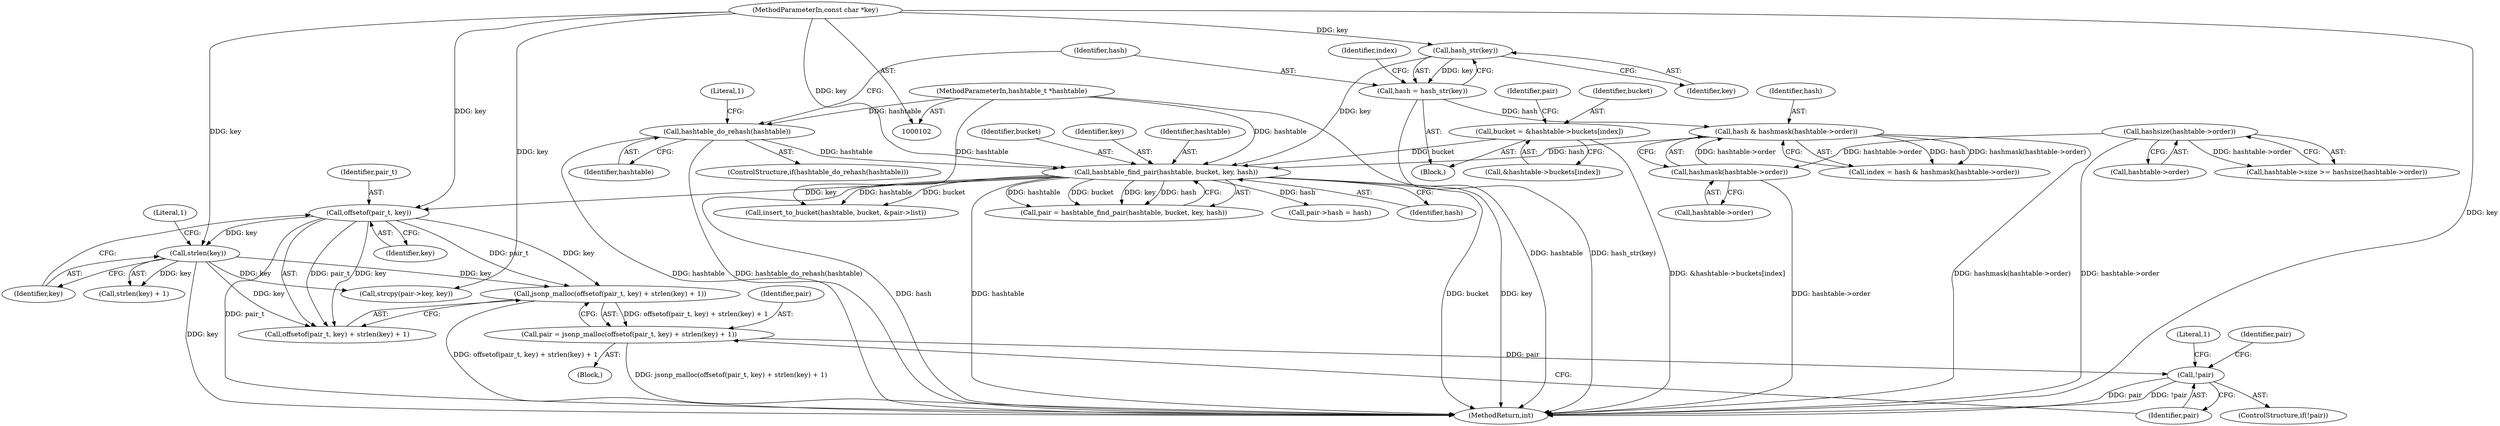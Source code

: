 digraph "0_jansson_8f80c2d83808150724d31793e6ade92749b1faa4_6@API" {
"1000170" [label="(Call,jsonp_malloc(offsetof(pair_t, key) + strlen(key) + 1))"];
"1000172" [label="(Call,offsetof(pair_t, key))"];
"1000149" [label="(Call,hashtable_find_pair(hashtable, bucket, key, hash))"];
"1000122" [label="(Call,hashtable_do_rehash(hashtable))"];
"1000103" [label="(MethodParameterIn,hashtable_t *hashtable)"];
"1000139" [label="(Call,bucket = &hashtable->buckets[index])"];
"1000129" [label="(Call,hash_str(key))"];
"1000104" [label="(MethodParameterIn,const char *key)"];
"1000133" [label="(Call,hash & hashmask(hashtable->order))"];
"1000127" [label="(Call,hash = hash_str(key))"];
"1000135" [label="(Call,hashmask(hashtable->order))"];
"1000117" [label="(Call,hashsize(hashtable->order))"];
"1000176" [label="(Call,strlen(key))"];
"1000168" [label="(Call,pair = jsonp_malloc(offsetof(pair_t, key) + strlen(key) + 1))"];
"1000180" [label="(Call,!pair)"];
"1000128" [label="(Identifier,hash)"];
"1000170" [label="(Call,jsonp_malloc(offsetof(pair_t, key) + strlen(key) + 1))"];
"1000177" [label="(Identifier,key)"];
"1000113" [label="(Call,hashtable->size >= hashsize(hashtable->order))"];
"1000178" [label="(Literal,1)"];
"1000174" [label="(Identifier,key)"];
"1000223" [label="(MethodReturn,int)"];
"1000169" [label="(Identifier,pair)"];
"1000153" [label="(Identifier,hash)"];
"1000210" [label="(Call,insert_to_bucket(hashtable, bucket, &pair->list))"];
"1000107" [label="(Block,)"];
"1000151" [label="(Identifier,bucket)"];
"1000181" [label="(Identifier,pair)"];
"1000147" [label="(Call,pair = hashtable_find_pair(hashtable, bucket, key, hash))"];
"1000184" [label="(Literal,1)"];
"1000172" [label="(Call,offsetof(pair_t, key))"];
"1000130" [label="(Identifier,key)"];
"1000131" [label="(Call,index = hash & hashmask(hashtable->order))"];
"1000175" [label="(Call,strlen(key) + 1)"];
"1000123" [label="(Identifier,hashtable)"];
"1000122" [label="(Call,hashtable_do_rehash(hashtable))"];
"1000179" [label="(ControlStructure,if(!pair))"];
"1000133" [label="(Call,hash & hashmask(hashtable->order))"];
"1000126" [label="(Literal,1)"];
"1000118" [label="(Call,hashtable->order)"];
"1000187" [label="(Identifier,pair)"];
"1000132" [label="(Identifier,index)"];
"1000127" [label="(Call,hash = hash_str(key))"];
"1000141" [label="(Call,&hashtable->buckets[index])"];
"1000152" [label="(Identifier,key)"];
"1000139" [label="(Call,bucket = &hashtable->buckets[index])"];
"1000176" [label="(Call,strlen(key))"];
"1000140" [label="(Identifier,bucket)"];
"1000149" [label="(Call,hashtable_find_pair(hashtable, bucket, key, hash))"];
"1000134" [label="(Identifier,hash)"];
"1000136" [label="(Call,hashtable->order)"];
"1000117" [label="(Call,hashsize(hashtable->order))"];
"1000121" [label="(ControlStructure,if(hashtable_do_rehash(hashtable)))"];
"1000104" [label="(MethodParameterIn,const char *key)"];
"1000103" [label="(MethodParameterIn,hashtable_t *hashtable)"];
"1000129" [label="(Call,hash_str(key))"];
"1000180" [label="(Call,!pair)"];
"1000150" [label="(Identifier,hashtable)"];
"1000135" [label="(Call,hashmask(hashtable->order))"];
"1000167" [label="(Block,)"];
"1000195" [label="(Call,strcpy(pair->key, key))"];
"1000168" [label="(Call,pair = jsonp_malloc(offsetof(pair_t, key) + strlen(key) + 1))"];
"1000185" [label="(Call,pair->hash = hash)"];
"1000173" [label="(Identifier,pair_t)"];
"1000148" [label="(Identifier,pair)"];
"1000171" [label="(Call,offsetof(pair_t, key) + strlen(key) + 1)"];
"1000170" -> "1000168"  [label="AST: "];
"1000170" -> "1000171"  [label="CFG: "];
"1000171" -> "1000170"  [label="AST: "];
"1000168" -> "1000170"  [label="CFG: "];
"1000170" -> "1000223"  [label="DDG: offsetof(pair_t, key) + strlen(key) + 1"];
"1000170" -> "1000168"  [label="DDG: offsetof(pair_t, key) + strlen(key) + 1"];
"1000172" -> "1000170"  [label="DDG: pair_t"];
"1000172" -> "1000170"  [label="DDG: key"];
"1000176" -> "1000170"  [label="DDG: key"];
"1000172" -> "1000171"  [label="AST: "];
"1000172" -> "1000174"  [label="CFG: "];
"1000173" -> "1000172"  [label="AST: "];
"1000174" -> "1000172"  [label="AST: "];
"1000177" -> "1000172"  [label="CFG: "];
"1000172" -> "1000223"  [label="DDG: pair_t"];
"1000172" -> "1000171"  [label="DDG: pair_t"];
"1000172" -> "1000171"  [label="DDG: key"];
"1000149" -> "1000172"  [label="DDG: key"];
"1000104" -> "1000172"  [label="DDG: key"];
"1000172" -> "1000176"  [label="DDG: key"];
"1000149" -> "1000147"  [label="AST: "];
"1000149" -> "1000153"  [label="CFG: "];
"1000150" -> "1000149"  [label="AST: "];
"1000151" -> "1000149"  [label="AST: "];
"1000152" -> "1000149"  [label="AST: "];
"1000153" -> "1000149"  [label="AST: "];
"1000147" -> "1000149"  [label="CFG: "];
"1000149" -> "1000223"  [label="DDG: bucket"];
"1000149" -> "1000223"  [label="DDG: key"];
"1000149" -> "1000223"  [label="DDG: hash"];
"1000149" -> "1000223"  [label="DDG: hashtable"];
"1000149" -> "1000147"  [label="DDG: hashtable"];
"1000149" -> "1000147"  [label="DDG: bucket"];
"1000149" -> "1000147"  [label="DDG: key"];
"1000149" -> "1000147"  [label="DDG: hash"];
"1000122" -> "1000149"  [label="DDG: hashtable"];
"1000103" -> "1000149"  [label="DDG: hashtable"];
"1000139" -> "1000149"  [label="DDG: bucket"];
"1000129" -> "1000149"  [label="DDG: key"];
"1000104" -> "1000149"  [label="DDG: key"];
"1000133" -> "1000149"  [label="DDG: hash"];
"1000149" -> "1000185"  [label="DDG: hash"];
"1000149" -> "1000210"  [label="DDG: hashtable"];
"1000149" -> "1000210"  [label="DDG: bucket"];
"1000122" -> "1000121"  [label="AST: "];
"1000122" -> "1000123"  [label="CFG: "];
"1000123" -> "1000122"  [label="AST: "];
"1000126" -> "1000122"  [label="CFG: "];
"1000128" -> "1000122"  [label="CFG: "];
"1000122" -> "1000223"  [label="DDG: hashtable"];
"1000122" -> "1000223"  [label="DDG: hashtable_do_rehash(hashtable)"];
"1000103" -> "1000122"  [label="DDG: hashtable"];
"1000103" -> "1000102"  [label="AST: "];
"1000103" -> "1000223"  [label="DDG: hashtable"];
"1000103" -> "1000210"  [label="DDG: hashtable"];
"1000139" -> "1000107"  [label="AST: "];
"1000139" -> "1000141"  [label="CFG: "];
"1000140" -> "1000139"  [label="AST: "];
"1000141" -> "1000139"  [label="AST: "];
"1000148" -> "1000139"  [label="CFG: "];
"1000139" -> "1000223"  [label="DDG: &hashtable->buckets[index]"];
"1000129" -> "1000127"  [label="AST: "];
"1000129" -> "1000130"  [label="CFG: "];
"1000130" -> "1000129"  [label="AST: "];
"1000127" -> "1000129"  [label="CFG: "];
"1000129" -> "1000127"  [label="DDG: key"];
"1000104" -> "1000129"  [label="DDG: key"];
"1000104" -> "1000102"  [label="AST: "];
"1000104" -> "1000223"  [label="DDG: key"];
"1000104" -> "1000176"  [label="DDG: key"];
"1000104" -> "1000195"  [label="DDG: key"];
"1000133" -> "1000131"  [label="AST: "];
"1000133" -> "1000135"  [label="CFG: "];
"1000134" -> "1000133"  [label="AST: "];
"1000135" -> "1000133"  [label="AST: "];
"1000131" -> "1000133"  [label="CFG: "];
"1000133" -> "1000223"  [label="DDG: hashmask(hashtable->order)"];
"1000133" -> "1000131"  [label="DDG: hash"];
"1000133" -> "1000131"  [label="DDG: hashmask(hashtable->order)"];
"1000127" -> "1000133"  [label="DDG: hash"];
"1000135" -> "1000133"  [label="DDG: hashtable->order"];
"1000127" -> "1000107"  [label="AST: "];
"1000128" -> "1000127"  [label="AST: "];
"1000132" -> "1000127"  [label="CFG: "];
"1000127" -> "1000223"  [label="DDG: hash_str(key)"];
"1000135" -> "1000136"  [label="CFG: "];
"1000136" -> "1000135"  [label="AST: "];
"1000135" -> "1000223"  [label="DDG: hashtable->order"];
"1000117" -> "1000135"  [label="DDG: hashtable->order"];
"1000117" -> "1000113"  [label="AST: "];
"1000117" -> "1000118"  [label="CFG: "];
"1000118" -> "1000117"  [label="AST: "];
"1000113" -> "1000117"  [label="CFG: "];
"1000117" -> "1000223"  [label="DDG: hashtable->order"];
"1000117" -> "1000113"  [label="DDG: hashtable->order"];
"1000176" -> "1000175"  [label="AST: "];
"1000176" -> "1000177"  [label="CFG: "];
"1000177" -> "1000176"  [label="AST: "];
"1000178" -> "1000176"  [label="CFG: "];
"1000176" -> "1000223"  [label="DDG: key"];
"1000176" -> "1000171"  [label="DDG: key"];
"1000176" -> "1000175"  [label="DDG: key"];
"1000176" -> "1000195"  [label="DDG: key"];
"1000168" -> "1000167"  [label="AST: "];
"1000169" -> "1000168"  [label="AST: "];
"1000181" -> "1000168"  [label="CFG: "];
"1000168" -> "1000223"  [label="DDG: jsonp_malloc(offsetof(pair_t, key) + strlen(key) + 1)"];
"1000168" -> "1000180"  [label="DDG: pair"];
"1000180" -> "1000179"  [label="AST: "];
"1000180" -> "1000181"  [label="CFG: "];
"1000181" -> "1000180"  [label="AST: "];
"1000184" -> "1000180"  [label="CFG: "];
"1000187" -> "1000180"  [label="CFG: "];
"1000180" -> "1000223"  [label="DDG: pair"];
"1000180" -> "1000223"  [label="DDG: !pair"];
}
